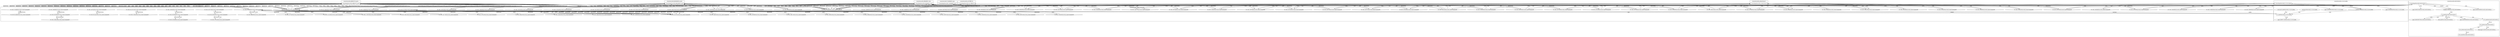 digraph G {
	"10.1.80.1:56490#ServerID_OuterContainerID"->"1_fwatchdog#ServerID_6df85d7674-grtsk"[ label="GET" ];
	"10.1.80.1:33027#ServerID_OuterContainerID"->"1_fwatchdog#ServerID_8665dd9487-pw5j6"[ label="GET" ];
	"1_fwatchdog#ServerID_6df85d7674-grtsk"->"10.1.80.1:56488#ServerID_OuterContainerID"[ label="RESPONSE" ];
	"1_fwatchdog#ServerID_8665dd9487-pw5j6"->"10.1.80.1:33027#ServerID_OuterContainerID"[ label="RESPONSE" ];
	"10.1.80.1:56488#ServerID_OuterContainerID"->"1_fwatchdog#ServerID_6df85d7674-grtsk"[ label="GET" ];
	"1_fwatchdog#ServerID_6df85d7674-grtsk"->"10.1.80.1:56490#ServerID_OuterContainerID"[ label="RESPONSE" ];
	"1_fwatchdog#ServerID_8665dd9487-pw5j6"->"10.1.80.1:33026#ServerID_OuterContainerID"[ label="RESPONSE" ];
	"10.1.80.1:33026#ServerID_OuterContainerID"->"1_fwatchdog#ServerID_8665dd9487-pw5j6"[ label="GET" ];
	"10.1.80.1:50520#ServerID_OuterContainerID"->"1_fwatchdog#ServerID_5f846fd567-srhtc"[ label="GET" ];
	"1_fwatchdog#ServerID_5f846fd567-srhtc"->"10.1.80.1:50520#ServerID_OuterContainerID"[ label="RESPONSE" ];
	"10.1.80.1:50522#ServerID_OuterContainerID"->"1_fwatchdog#ServerID_5f846fd567-srhtc"[ label="GET" ];
	"1_fwatchdog#ServerID_5f846fd567-srhtc"->"10.1.80.1:50522#ServerID_OuterContainerID"[ label="RESPONSE" ];
	"10.1.80.1:43368#ServerID_OuterContainerID"->"1_fwatchdog#ServerID_76c96688d7-jrg4c"[ label="GET" ];
	"1_fwatchdog#ServerID_76c96688d7-jrg4c"->"10.1.80.1:43368#ServerID_OuterContainerID"[ label="RESPONSE" ];
	"10.1.80.1:43370#ServerID_OuterContainerID"->"1_fwatchdog#ServerID_76c96688d7-jrg4c"[ label="GET" ];
	"1_fwatchdog#ServerID_76c96688d7-jrg4c"->"10.1.80.1:43370#ServerID_OuterContainerID"[ label="RESPONSE" ];
	"10.1.80.247:45850#ServerID_OuterContainerID"->"1_fwatchdog#ServerID_6df85d7674-grtsk"[ label="POST" ];
	"1_fwatchdog#ServerID_6df85d7674-grtsk"->"gateway:8080#ServerID_OuterContainerID"[ label="POST" ];
	"1_fwatchdog#ServerID_6df85d7674-grtsk"->"10.1.80.247:8080#ServerID_OuterContainerID"[ label="POST" ];
	"10.1.80.247:40380#ServerID_OuterContainerID"->"1_fwatchdog#ServerID_5f846fd567-srhtc"[ label="POST" ];
	"1_fwatchdog#ServerID_5f846fd567-srhtc"->"10.1.80.247:40380#ServerID_OuterContainerID"[ label="RESPONSE" ];
	"10.1.80.247:8080#ServerID_OuterContainerID"->"1_fwatchdog#ServerID_6df85d7674-grtsk"[ label="RESPONSE" ];
	"gateway:8080#ServerID_OuterContainerID"->"1_fwatchdog#ServerID_6df85d7674-grtsk"[ label="RESPONSE" ];
	"1_fwatchdog#ServerID_6df85d7674-grtsk"->"10.1.80.247:45850#ServerID_OuterContainerID"[ label="RESPONSE" ];
	"10.1.80.1:56528#ServerID_OuterContainerID"->"1_fwatchdog#ServerID_6df85d7674-grtsk"[ label="GET" ];
	"10.1.80.1:56530#ServerID_OuterContainerID"->"1_fwatchdog#ServerID_6df85d7674-grtsk"[ label="GET" ];
	"1_fwatchdog#ServerID_6df85d7674-grtsk"->"10.1.80.1:56528#ServerID_OuterContainerID"[ label="RESPONSE" ];
	"1_fwatchdog#ServerID_6df85d7674-grtsk"->"10.1.80.1:56530#ServerID_OuterContainerID"[ label="RESPONSE" ];
	"10.1.80.247:45850#ServerID_OuterContainerID"->"1_fwatchdog#ServerID_6df85d7674-grtsk"[ label="POST" ];
	"1_fwatchdog#ServerID_6df85d7674-grtsk"->"gateway:8080#ServerID_OuterContainerID"[ label="POST" ];
	"1_fwatchdog#ServerID_6df85d7674-grtsk"->"10.1.80.247:8080#ServerID_OuterContainerID"[ label="POST" ];
	"10.1.80.247:40380#ServerID_OuterContainerID"->"1_fwatchdog#ServerID_5f846fd567-srhtc"[ label="POST" ];
	"1_fwatchdog#ServerID_5f846fd567-srhtc"->"10.1.80.247:40380#ServerID_OuterContainerID"[ label="RESPONSE" ];
	"10.1.80.247:8080#ServerID_OuterContainerID"->"1_fwatchdog#ServerID_6df85d7674-grtsk"[ label="RESPONSE" ];
	"gateway:8080#ServerID_OuterContainerID"->"1_fwatchdog#ServerID_6df85d7674-grtsk"[ label="RESPONSE" ];
	"1_fwatchdog#ServerID_6df85d7674-grtsk"->"10.1.80.247:45850#ServerID_OuterContainerID"[ label="RESPONSE" ];
	"10.1.80.1:33076#ServerID_OuterContainerID"->"1_fwatchdog#ServerID_8665dd9487-pw5j6"[ label="GET" ];
	"10.1.80.1:33074#ServerID_OuterContainerID"->"1_fwatchdog#ServerID_8665dd9487-pw5j6"[ label="GET" ];
	"1_fwatchdog#ServerID_8665dd9487-pw5j6"->"10.1.80.1:33074#ServerID_OuterContainerID"[ label="RESPONSE" ];
	"1_fwatchdog#ServerID_8665dd9487-pw5j6"->"10.1.80.1:33076#ServerID_OuterContainerID"[ label="RESPONSE" ];
	"10.1.80.247:45850#ServerID_OuterContainerID"->"1_fwatchdog#ServerID_6df85d7674-grtsk"[ label="POST" ];
	"1_fwatchdog#ServerID_6df85d7674-grtsk"->"gateway:8080#ServerID_OuterContainerID"[ label="POST" ];
	"1_fwatchdog#ServerID_6df85d7674-grtsk"->"10.1.80.247:8080#ServerID_OuterContainerID"[ label="POST" ];
	"1_fwatchdog#ServerID_5f846fd567-srhtc"->"10.1.80.247:40380#ServerID_OuterContainerID"[ label="RESPONSE" ];
	"10.1.80.247:40380#ServerID_OuterContainerID"->"1_fwatchdog#ServerID_5f846fd567-srhtc"[ label="POST" ];
	"10.1.80.247:8080#ServerID_OuterContainerID"->"1_fwatchdog#ServerID_6df85d7674-grtsk"[ label="RESPONSE" ];
	"gateway:8080#ServerID_OuterContainerID"->"1_fwatchdog#ServerID_6df85d7674-grtsk"[ label="RESPONSE" ];
	"1_fwatchdog#ServerID_6df85d7674-grtsk"->"10.1.80.247:45850#ServerID_OuterContainerID"[ label="RESPONSE" ];
	"10.1.80.247:45850#ServerID_OuterContainerID"->"1_fwatchdog#ServerID_6df85d7674-grtsk"[ label="POST" ];
	"1_fwatchdog#ServerID_6df85d7674-grtsk"->"gateway:8080#ServerID_OuterContainerID"[ label="POST" ];
	"1_fwatchdog#ServerID_6df85d7674-grtsk"->"10.1.80.247:8080#ServerID_OuterContainerID"[ label="POST" ];
	"1_fwatchdog#ServerID_5f846fd567-srhtc"->"10.1.80.247:40380#ServerID_OuterContainerID"[ label="RESPONSE" ];
	"10.1.80.247:40380#ServerID_OuterContainerID"->"1_fwatchdog#ServerID_5f846fd567-srhtc"[ label="POST" ];
	"10.1.80.247:8080#ServerID_OuterContainerID"->"1_fwatchdog#ServerID_6df85d7674-grtsk"[ label="RESPONSE" ];
	"gateway:8080#ServerID_OuterContainerID"->"1_fwatchdog#ServerID_6df85d7674-grtsk"[ label="RESPONSE" ];
	"1_fwatchdog#ServerID_6df85d7674-grtsk"->"10.1.80.247:45850#ServerID_OuterContainerID"[ label="RESPONSE" ];
	"10.1.80.1:56456#ServerID_OuterContainerID"->"1_fwatchdog#ServerID_3113a7a2a86a"[ label="read" ];
	"10.1.80.247:45850#ServerID_OuterContainerID"->"1_fwatchdog#ServerID_6df85d7674-grtsk"[ label="POST" ];
	"1_fwatchdog#ServerID_6df85d7674-grtsk"->"gateway:8080#ServerID_OuterContainerID"[ label="POST" ];
	"1_fwatchdog#ServerID_6df85d7674-grtsk"->"10.1.80.247:8080#ServerID_OuterContainerID"[ label="POST" ];
	"10.1.80.247:40380#ServerID_OuterContainerID"->"1_fwatchdog#ServerID_5f846fd567-srhtc"[ label="POST" ];
	"1_fwatchdog#ServerID_5f846fd567-srhtc"->"10.1.80.247:40380#ServerID_OuterContainerID"[ label="RESPONSE" ];
	"10.1.80.247:8080#ServerID_OuterContainerID"->"1_fwatchdog#ServerID_6df85d7674-grtsk"[ label="RESPONSE" ];
	"gateway:8080#ServerID_OuterContainerID"->"1_fwatchdog#ServerID_6df85d7674-grtsk"[ label="RESPONSE" ];
	"1_fwatchdog#ServerID_6df85d7674-grtsk"->"10.1.80.247:45850#ServerID_OuterContainerID"[ label="RESPONSE" ];
	"10.1.80.1:50594#ServerID_OuterContainerID"->"1_fwatchdog#ServerID_5f846fd567-srhtc"[ label="GET" ];
	"10.1.80.1:50592#ServerID_OuterContainerID"->"1_fwatchdog#ServerID_5f846fd567-srhtc"[ label="GET" ];
	"1_fwatchdog#ServerID_5f846fd567-srhtc"->"10.1.80.1:50594#ServerID_OuterContainerID"[ label="RESPONSE" ];
	"1_fwatchdog#ServerID_5f846fd567-srhtc"->"10.1.80.1:50592#ServerID_OuterContainerID"[ label="RESPONSE" ];
	"10.1.80.247:45850#ServerID_OuterContainerID"->"1_fwatchdog#ServerID_6df85d7674-grtsk"[ label="POST" ];
	"1_fwatchdog#ServerID_6df85d7674-grtsk"->"gateway:8080#ServerID_OuterContainerID"[ label="POST" ];
	"1_fwatchdog#ServerID_6df85d7674-grtsk"->"10.1.80.247:8080#ServerID_OuterContainerID"[ label="POST" ];
	"10.1.80.247:40380#ServerID_OuterContainerID"->"1_fwatchdog#ServerID_5f846fd567-srhtc"[ label="POST" ];
	"1_fwatchdog#ServerID_5f846fd567-srhtc"->"10.1.80.247:40380#ServerID_OuterContainerID"[ label="RESPONSE" ];
	"10.1.80.247:8080#ServerID_OuterContainerID"->"1_fwatchdog#ServerID_6df85d7674-grtsk"[ label="RESPONSE" ];
	"gateway:8080#ServerID_OuterContainerID"->"1_fwatchdog#ServerID_6df85d7674-grtsk"[ label="RESPONSE" ];
	"1_fwatchdog#ServerID_6df85d7674-grtsk"->"10.1.80.247:45850#ServerID_OuterContainerID"[ label="RESPONSE" ];
	"10.1.80.247:45850#ServerID_OuterContainerID"->"1_fwatchdog#ServerID_6df85d7674-grtsk"[ label="POST" ];
	"1_fwatchdog#ServerID_6df85d7674-grtsk"->"gateway:8080#ServerID_OuterContainerID"[ label="POST" ];
	"1_fwatchdog#ServerID_6df85d7674-grtsk"->"10.1.80.247:8080#ServerID_OuterContainerID"[ label="POST" ];
	"10.1.80.247:40380#ServerID_OuterContainerID"->"1_fwatchdog#ServerID_5f846fd567-srhtc"[ label="POST" ];
	"1_fwatchdog#ServerID_5f846fd567-srhtc"->"10.1.80.247:40380#ServerID_OuterContainerID"[ label="RESPONSE" ];
	"10.1.80.247:8080#ServerID_OuterContainerID"->"1_fwatchdog#ServerID_6df85d7674-grtsk"[ label="RESPONSE" ];
	"gateway:8080#ServerID_OuterContainerID"->"1_fwatchdog#ServerID_6df85d7674-grtsk"[ label="RESPONSE" ];
	"1_fwatchdog#ServerID_6df85d7674-grtsk"->"10.1.80.247:45850#ServerID_OuterContainerID"[ label="RESPONSE" ];
	"10.1.80.247:45850#ServerID_OuterContainerID"->"1_fwatchdog#ServerID_6df85d7674-grtsk"[ label="POST" ];
	"1_fwatchdog#ServerID_6df85d7674-grtsk"->"gateway:8080#ServerID_OuterContainerID"[ label="POST" ];
	"1_fwatchdog#ServerID_6df85d7674-grtsk"->"10.1.80.247:8080#ServerID_OuterContainerID"[ label="POST" ];
	"10.1.80.247:40380#ServerID_OuterContainerID"->"1_fwatchdog#ServerID_5f846fd567-srhtc"[ label="POST" ];
	"1_fwatchdog#ServerID_5f846fd567-srhtc"->"10.1.80.247:40380#ServerID_OuterContainerID"[ label="RESPONSE" ];
	"10.1.80.247:8080#ServerID_OuterContainerID"->"1_fwatchdog#ServerID_6df85d7674-grtsk"[ label="RESPONSE" ];
	"gateway:8080#ServerID_OuterContainerID"->"1_fwatchdog#ServerID_6df85d7674-grtsk"[ label="RESPONSE" ];
	"1_fwatchdog#ServerID_6df85d7674-grtsk"->"10.1.80.247:45850#ServerID_OuterContainerID"[ label="RESPONSE" ];
	"10.1.80.247:45850#ServerID_OuterContainerID"->"1_fwatchdog#ServerID_6df85d7674-grtsk"[ label="POST" ];
	"1_fwatchdog#ServerID_6df85d7674-grtsk"->"gateway:8080#ServerID_OuterContainerID"[ label="POST" ];
	"1_fwatchdog#ServerID_6df85d7674-grtsk"->"10.1.80.247:8080#ServerID_OuterContainerID"[ label="POST" ];
	"10.1.80.247:40380#ServerID_OuterContainerID"->"1_fwatchdog#ServerID_5f846fd567-srhtc"[ label="POST" ];
	"1_fwatchdog#ServerID_5f846fd567-srhtc"->"10.1.80.247:40380#ServerID_OuterContainerID"[ label="RESPONSE" ];
	"10.1.80.247:8080#ServerID_OuterContainerID"->"1_fwatchdog#ServerID_6df85d7674-grtsk"[ label="RESPONSE" ];
	"gateway:8080#ServerID_OuterContainerID"->"1_fwatchdog#ServerID_6df85d7674-grtsk"[ label="RESPONSE" ];
	"1_fwatchdog#ServerID_6df85d7674-grtsk"->"10.1.80.247:45850#ServerID_OuterContainerID"[ label="RESPONSE" ];
	"10.1.80.1:43476#ServerID_OuterContainerID"->"1_fwatchdog#ServerID_76c96688d7-jrg4c"[ label="GET" ];
	"10.1.80.1:43477#ServerID_OuterContainerID"->"1_fwatchdog#ServerID_76c96688d7-jrg4c"[ label="GET" ];
	"1_fwatchdog#ServerID_76c96688d7-jrg4c"->"10.1.80.1:43476#ServerID_OuterContainerID"[ label="RESPONSE" ];
	"1_fwatchdog#ServerID_76c96688d7-jrg4c"->"10.1.80.1:43477#ServerID_OuterContainerID"[ label="RESPONSE" ];
	"10.1.80.247:45850#ServerID_OuterContainerID"->"1_fwatchdog#ServerID_6df85d7674-grtsk"[ label="POST" ];
	"1_fwatchdog#ServerID_6df85d7674-grtsk"->"gateway:8080#ServerID_OuterContainerID"[ label="POST" ];
	"1_fwatchdog#ServerID_6df85d7674-grtsk"->"10.1.80.247:8080#ServerID_OuterContainerID"[ label="POST" ];
	"10.1.80.247:40380#ServerID_OuterContainerID"->"1_fwatchdog#ServerID_5f846fd567-srhtc"[ label="POST" ];
	"1_fwatchdog#ServerID_5f846fd567-srhtc"->"10.1.80.247:40380#ServerID_OuterContainerID"[ label="RESPONSE" ];
	"10.1.80.247:8080#ServerID_OuterContainerID"->"1_fwatchdog#ServerID_6df85d7674-grtsk"[ label="RESPONSE" ];
	"gateway:8080#ServerID_OuterContainerID"->"1_fwatchdog#ServerID_6df85d7674-grtsk"[ label="RESPONSE" ];
	"1_fwatchdog#ServerID_6df85d7674-grtsk"->"10.1.80.247:45850#ServerID_OuterContainerID"[ label="RESPONSE" ];
	"10.1.80.247:45850#ServerID_OuterContainerID"->"1_fwatchdog#ServerID_6df85d7674-grtsk"[ label="POST" ];
	"1_fwatchdog#ServerID_6df85d7674-grtsk"->"gateway:8080#ServerID_OuterContainerID"[ label="POST" ];
	"1_fwatchdog#ServerID_6df85d7674-grtsk"->"10.1.80.247:8080#ServerID_OuterContainerID"[ label="POST" ];
	"10.1.80.247:40380#ServerID_OuterContainerID"->"1_fwatchdog#ServerID_5f846fd567-srhtc"[ label="POST" ];
	"1_fwatchdog#ServerID_5f846fd567-srhtc"->"10.1.80.247:40380#ServerID_OuterContainerID"[ label="RESPONSE" ];
	"10.1.80.247:8080#ServerID_OuterContainerID"->"1_fwatchdog#ServerID_6df85d7674-grtsk"[ label="RESPONSE" ];
	"gateway:8080#ServerID_OuterContainerID"->"1_fwatchdog#ServerID_6df85d7674-grtsk"[ label="RESPONSE" ];
	"1_fwatchdog#ServerID_6df85d7674-grtsk"->"10.1.80.247:45850#ServerID_OuterContainerID"[ label="RESPONSE" ];
	"10.1.80.247:45850#ServerID_OuterContainerID"->"1_fwatchdog#ServerID_6df85d7674-grtsk"[ label="POST" ];
	"1_fwatchdog#ServerID_6df85d7674-grtsk"->"gateway:8080#ServerID_OuterContainerID"[ label="POST" ];
	"1_fwatchdog#ServerID_6df85d7674-grtsk"->"10.1.80.247:8080#ServerID_OuterContainerID"[ label="POST" ];
	"10.1.80.247:40380#ServerID_OuterContainerID"->"1_fwatchdog#ServerID_5f846fd567-srhtc"[ label="POST" ];
	"1_fwatchdog#ServerID_5f846fd567-srhtc"->"10.1.80.247:40380#ServerID_OuterContainerID"[ label="RESPONSE" ];
	"10.1.80.247:8080#ServerID_OuterContainerID"->"1_fwatchdog#ServerID_6df85d7674-grtsk"[ label="RESPONSE" ];
	"gateway:8080#ServerID_OuterContainerID"->"1_fwatchdog#ServerID_6df85d7674-grtsk"[ label="RESPONSE" ];
	"1_fwatchdog#ServerID_6df85d7674-grtsk"->"10.1.80.247:45850#ServerID_OuterContainerID"[ label="RESPONSE" ];
	"10.1.80.247:45850#ServerID_OuterContainerID"->"1_fwatchdog#ServerID_6df85d7674-grtsk"[ label="POST" ];
	"1_fwatchdog#ServerID_6df85d7674-grtsk"->"gateway:8080#ServerID_OuterContainerID"[ label="POST" ];
	"1_fwatchdog#ServerID_6df85d7674-grtsk"->"10.1.80.247:8080#ServerID_OuterContainerID"[ label="POST" ];
	"10.1.80.247:40380#ServerID_OuterContainerID"->"1_fwatchdog#ServerID_5f846fd567-srhtc"[ label="POST" ];
	"1_fwatchdog#ServerID_5f846fd567-srhtc"->"10.1.80.247:40380#ServerID_OuterContainerID"[ label="RESPONSE" ];
	"10.1.80.247:8080#ServerID_OuterContainerID"->"1_fwatchdog#ServerID_6df85d7674-grtsk"[ label="RESPONSE" ];
	"gateway:8080#ServerID_OuterContainerID"->"1_fwatchdog#ServerID_6df85d7674-grtsk"[ label="RESPONSE" ];
	"1_fwatchdog#ServerID_6df85d7674-grtsk"->"10.1.80.247:45850#ServerID_OuterContainerID"[ label="RESPONSE" ];
	"10.1.80.247:45850#ServerID_OuterContainerID"->"1_fwatchdog#ServerID_6df85d7674-grtsk"[ label="POST" ];
	"1_fwatchdog#ServerID_6df85d7674-grtsk"->"gateway:8080#ServerID_OuterContainerID"[ label="POST" ];
	"1_fwatchdog#ServerID_6df85d7674-grtsk"->"10.1.80.247:8080#ServerID_OuterContainerID"[ label="POST" ];
	"10.1.80.247:40380#ServerID_OuterContainerID"->"1_fwatchdog#ServerID_5f846fd567-srhtc"[ label="POST" ];
	"1_fwatchdog#ServerID_5f846fd567-srhtc"->"10.1.80.247:40380#ServerID_OuterContainerID"[ label="RESPONSE" ];
	"10.1.80.247:8080#ServerID_OuterContainerID"->"1_fwatchdog#ServerID_6df85d7674-grtsk"[ label="RESPONSE" ];
	"gateway:8080#ServerID_OuterContainerID"->"1_fwatchdog#ServerID_6df85d7674-grtsk"[ label="RESPONSE" ];
	"1_fwatchdog#ServerID_6df85d7674-grtsk"->"10.1.80.247:45850#ServerID_OuterContainerID"[ label="RESPONSE" ];
	"10.1.80.247:45850#ServerID_OuterContainerID"->"1_fwatchdog#ServerID_6df85d7674-grtsk"[ label="POST" ];
	"1_fwatchdog#ServerID_6df85d7674-grtsk"->"gateway:8080#ServerID_OuterContainerID"[ label="POST" ];
	"1_fwatchdog#ServerID_6df85d7674-grtsk"->"10.1.80.247:8080#ServerID_OuterContainerID"[ label="POST" ];
	"10.1.80.247:40380#ServerID_OuterContainerID"->"1_fwatchdog#ServerID_5f846fd567-srhtc"[ label="POST" ];
	"1_fwatchdog#ServerID_5f846fd567-srhtc"->"10.1.80.247:40380#ServerID_OuterContainerID"[ label="RESPONSE" ];
	"10.1.80.247:8080#ServerID_OuterContainerID"->"1_fwatchdog#ServerID_6df85d7674-grtsk"[ label="RESPONSE" ];
	"gateway:8080#ServerID_OuterContainerID"->"1_fwatchdog#ServerID_6df85d7674-grtsk"[ label="RESPONSE" ];
	"1_fwatchdog#ServerID_6df85d7674-grtsk"->"10.1.80.247:45850#ServerID_OuterContainerID"[ label="RESPONSE" ];
	"10.1.80.247:45850#ServerID_OuterContainerID"->"1_fwatchdog#ServerID_6df85d7674-grtsk"[ label="POST" ];
	"1_fwatchdog#ServerID_6df85d7674-grtsk"->"gateway:8080#ServerID_OuterContainerID"[ label="POST" ];
	"1_fwatchdog#ServerID_6df85d7674-grtsk"->"10.1.80.247:8080#ServerID_OuterContainerID"[ label="POST" ];
	"10.1.80.247:40380#ServerID_OuterContainerID"->"1_fwatchdog#ServerID_5f846fd567-srhtc"[ label="POST" ];
	"1_fwatchdog#ServerID_5f846fd567-srhtc"->"10.1.80.247:40380#ServerID_OuterContainerID"[ label="RESPONSE" ];
	"10.1.80.247:8080#ServerID_OuterContainerID"->"1_fwatchdog#ServerID_6df85d7674-grtsk"[ label="RESPONSE" ];
	"gateway:8080#ServerID_OuterContainerID"->"1_fwatchdog#ServerID_6df85d7674-grtsk"[ label="RESPONSE" ];
	"1_fwatchdog#ServerID_6df85d7674-grtsk"->"10.1.80.247:45850#ServerID_OuterContainerID"[ label="RESPONSE" ];
	"10.1.80.247:45850#ServerID_OuterContainerID"->"1_fwatchdog#ServerID_6df85d7674-grtsk"[ label="POST" ];
	"1_fwatchdog#ServerID_6df85d7674-grtsk"->"gateway:8080#ServerID_OuterContainerID"[ label="POST" ];
	"1_fwatchdog#ServerID_6df85d7674-grtsk"->"10.1.80.247:8080#ServerID_OuterContainerID"[ label="POST" ];
	"10.1.80.247:40380#ServerID_OuterContainerID"->"1_fwatchdog#ServerID_5f846fd567-srhtc"[ label="POST" ];
	"1_fwatchdog#ServerID_5f846fd567-srhtc"->"10.1.80.247:40380#ServerID_OuterContainerID"[ label="RESPONSE" ];
	"10.1.80.247:8080#ServerID_OuterContainerID"->"1_fwatchdog#ServerID_6df85d7674-grtsk"[ label="RESPONSE" ];
	"gateway:8080#ServerID_OuterContainerID"->"1_fwatchdog#ServerID_6df85d7674-grtsk"[ label="RESPONSE" ];
	"1_fwatchdog#ServerID_6df85d7674-grtsk"->"10.1.80.247:45850#ServerID_OuterContainerID"[ label="RESPONSE" ];
	"10.1.80.247:45850#ServerID_OuterContainerID"->"1_fwatchdog#ServerID_6df85d7674-grtsk"[ label="POST" ];
	"1_fwatchdog#ServerID_6df85d7674-grtsk"->"gateway:8080#ServerID_OuterContainerID"[ label="POST" ];
	"1_fwatchdog#ServerID_6df85d7674-grtsk"->"10.1.80.247:8080#ServerID_OuterContainerID"[ label="POST" ];
	"10.1.80.247:40380#ServerID_OuterContainerID"->"1_fwatchdog#ServerID_5f846fd567-srhtc"[ label="POST" ];
	"1_fwatchdog#ServerID_5f846fd567-srhtc"->"10.1.80.247:40380#ServerID_OuterContainerID"[ label="RESPONSE" ];
	"10.1.80.247:8080#ServerID_OuterContainerID"->"1_fwatchdog#ServerID_6df85d7674-grtsk"[ label="RESPONSE" ];
	"gateway:8080#ServerID_OuterContainerID"->"1_fwatchdog#ServerID_6df85d7674-grtsk"[ label="RESPONSE" ];
	"1_fwatchdog#ServerID_6df85d7674-grtsk"->"10.1.80.247:45850#ServerID_OuterContainerID"[ label="RESPONSE" ];
	"10.1.80.247:45850#ServerID_OuterContainerID"->"1_fwatchdog#ServerID_6df85d7674-grtsk"[ label="POST" ];
	"1_fwatchdog#ServerID_6df85d7674-grtsk"->"gateway:8080#ServerID_OuterContainerID"[ label="POST" ];
	"1_fwatchdog#ServerID_6df85d7674-grtsk"->"10.1.80.247:8080#ServerID_OuterContainerID"[ label="POST" ];
	"10.1.80.247:40380#ServerID_OuterContainerID"->"1_fwatchdog#ServerID_5f846fd567-srhtc"[ label="POST" ];
	"1_fwatchdog#ServerID_5f846fd567-srhtc"->"10.1.80.247:40380#ServerID_OuterContainerID"[ label="RESPONSE" ];
	"10.1.80.247:8080#ServerID_OuterContainerID"->"1_fwatchdog#ServerID_6df85d7674-grtsk"[ label="RESPONSE" ];
	"gateway:8080#ServerID_OuterContainerID"->"1_fwatchdog#ServerID_6df85d7674-grtsk"[ label="RESPONSE" ];
	"1_fwatchdog#ServerID_6df85d7674-grtsk"->"10.1.80.247:45850#ServerID_OuterContainerID"[ label="RESPONSE" ];
	"10.1.80.1:56704#ServerID_OuterContainerID"->"1_fwatchdog#ServerID_6df85d7674-grtsk"[ label="GET" ];
	"10.1.80.1:56706#ServerID_OuterContainerID"->"1_fwatchdog#ServerID_6df85d7674-grtsk"[ label="GET" ];
	"1_fwatchdog#ServerID_6df85d7674-grtsk"->"10.1.80.1:56706#ServerID_OuterContainerID"[ label="RESPONSE" ];
	"1_fwatchdog#ServerID_6df85d7674-grtsk"->"10.1.80.1:56704#ServerID_OuterContainerID"[ label="RESPONSE" ];
	"10.1.80.1:33242#ServerID_OuterContainerID"->"1_fwatchdog#ServerID_8665dd9487-pw5j6"[ label="GET" ];
	"1_fwatchdog#ServerID_8665dd9487-pw5j6"->"10.1.80.1:33242#ServerID_OuterContainerID"[ label="RESPONSE" ];
	"10.1.80.1:33244#ServerID_OuterContainerID"->"1_fwatchdog#ServerID_8665dd9487-pw5j6"[ label="GET" ];
	"1_fwatchdog#ServerID_8665dd9487-pw5j6"->"10.1.80.1:33244#ServerID_OuterContainerID"[ label="RESPONSE" ];
	"10.1.80.1:50739#ServerID_OuterContainerID"->"1_fwatchdog#ServerID_5f846fd567-srhtc"[ label="GET" ];
	"1_fwatchdog#ServerID_5f846fd567-srhtc"->"10.1.80.1:50739#ServerID_OuterContainerID"[ label="RESPONSE" ];
	"10.1.80.1:50738#ServerID_OuterContainerID"->"1_fwatchdog#ServerID_5f846fd567-srhtc"[ label="GET" ];
	"1_fwatchdog#ServerID_5f846fd567-srhtc"->"10.1.80.1:50738#ServerID_OuterContainerID"[ label="RESPONSE" ];
	"10.1.80.1:56458#ServerID_OuterContainerID"->"1_fwatchdog#ServerID_3113a7a2a86a"[ label="read" ];
	"10.1.80.1:43592#ServerID_OuterContainerID"->"1_fwatchdog#ServerID_76c96688d7-jrg4c"[ label="GET" ];
	"1_fwatchdog#ServerID_76c96688d7-jrg4c"->"10.1.80.1:43592#ServerID_OuterContainerID"[ label="RESPONSE" ];
	"10.1.80.1:43590#ServerID_OuterContainerID"->"1_fwatchdog#ServerID_76c96688d7-jrg4c"[ label="GET" ];
	"1_fwatchdog#ServerID_76c96688d7-jrg4c"->"10.1.80.1:43590#ServerID_OuterContainerID"[ label="RESPONSE" ];
	"10.1.80.1:56734#ServerID_OuterContainerID"->"1_fwatchdog#ServerID_6df85d7674-grtsk"[ label="GET" ];
	"1_fwatchdog#ServerID_6df85d7674-grtsk"->"10.1.80.1:56734#ServerID_OuterContainerID"[ label="RESPONSE" ];
	"10.1.80.1:56732#ServerID_OuterContainerID"->"1_fwatchdog#ServerID_6df85d7674-grtsk"[ label="GET" ];
	"1_fwatchdog#ServerID_3113a7a2a86a"->"10.1.80.1:56456#ServerID_OuterContainerID"[ label="write" ];
	"1_fwatchdog#ServerID_6df85d7674-grtsk"->"10.1.80.1:56732#ServerID_OuterContainerID"[ label="RESPONSE" ];
	"10.1.80.1:33270#ServerID_OuterContainerID"->"1_fwatchdog#ServerID_8665dd9487-pw5j6"[ label="GET" ];
	"1_fwatchdog#ServerID_8665dd9487-pw5j6"->"10.1.80.1:33270#ServerID_OuterContainerID"[ label="RESPONSE" ];
	"10.1.80.1:33271#ServerID_OuterContainerID"->"1_fwatchdog#ServerID_8665dd9487-pw5j6"[ label="GET" ];
	"1_fwatchdog#ServerID_8665dd9487-pw5j6"->"10.1.80.1:33271#ServerID_OuterContainerID"[ label="RESPONSE" ];
	"1_fwatchdog#ServerID_3113a7a2a86a"->"10.1.80.1:56458#ServerID_OuterContainerID"[ label="write" ];
	"10.1.80.1:50764#ServerID_OuterContainerID"->"1_fwatchdog#ServerID_5f846fd567-srhtc"[ label="GET" ];
	"1_fwatchdog#ServerID_5f846fd567-srhtc"->"10.1.80.1:50764#ServerID_OuterContainerID"[ label="RESPONSE" ];
	"10.1.80.1:50766#ServerID_OuterContainerID"->"1_fwatchdog#ServerID_5f846fd567-srhtc"[ label="GET" ];
	"10.1.80.1:32996#ServerID_OuterContainerID"->"1_fwatchdog#ServerID_c5e73ff9475e"[ label="read" ];
	"1_fwatchdog#ServerID_5f846fd567-srhtc"->"10.1.80.1:50766#ServerID_OuterContainerID"[ label="RESPONSE" ];
	"10.1.80.1:43612#ServerID_OuterContainerID"->"1_fwatchdog#ServerID_76c96688d7-jrg4c"[ label="GET" ];
	"10.1.80.1:43613#ServerID_OuterContainerID"->"1_fwatchdog#ServerID_76c96688d7-jrg4c"[ label="GET" ];
	"1_fwatchdog#ServerID_76c96688d7-jrg4c"->"10.1.80.1:43612#ServerID_OuterContainerID"[ label="RESPONSE" ];
	"1_fwatchdog#ServerID_c5e73ff9475e"->"10.1.80.1:32996#ServerID_OuterContainerID"[ label="write" ];
	"1_fwatchdog#ServerID_76c96688d7-jrg4c"->"10.1.80.1:43613#ServerID_OuterContainerID"[ label="RESPONSE" ];
	"10.1.80.1:56757#ServerID_OuterContainerID"->"1_fwatchdog#ServerID_6df85d7674-grtsk"[ label="GET" ];
	"10.1.80.1:32994#ServerID_OuterContainerID"->"1_fwatchdog#ServerID_c5e73ff9475e"[ label="read" ];
	"1_fwatchdog#ServerID_6df85d7674-grtsk"->"10.1.80.1:56757#ServerID_OuterContainerID"[ label="RESPONSE" ];
	"10.1.80.1:56756#ServerID_OuterContainerID"->"1_fwatchdog#ServerID_6df85d7674-grtsk"[ label="GET" ];
	"1_fwatchdog#ServerID_6df85d7674-grtsk"->"10.1.80.1:56756#ServerID_OuterContainerID"[ label="RESPONSE" ];
	"10.1.80.1:33296#ServerID_OuterContainerID"->"1_fwatchdog#ServerID_8665dd9487-pw5j6"[ label="GET" ];
	"1_fwatchdog#ServerID_c5e73ff9475e"->"10.1.80.1:32994#ServerID_OuterContainerID"[ label="write" ];
	"1_fwatchdog#ServerID_8665dd9487-pw5j6"->"10.1.80.1:33296#ServerID_OuterContainerID"[ label="RESPONSE" ];
	"10.1.80.1:33294#ServerID_OuterContainerID"->"1_fwatchdog#ServerID_8665dd9487-pw5j6"[ label="GET" ];
	"1_fwatchdog#ServerID_8665dd9487-pw5j6"->"10.1.80.1:33294#ServerID_OuterContainerID"[ label="RESPONSE" ];
	"10.1.80.1:50492#ServerID_OuterContainerID"->"1_fwatchdog#ServerID_9c632c9c841a"[ label="read" ];
	"10.1.80.1:50494#ServerID_OuterContainerID"->"1_fwatchdog#ServerID_9c632c9c841a"[ label="read" ];
	"10.1.80.1:50792#ServerID_OuterContainerID"->"1_fwatchdog#ServerID_5f846fd567-srhtc"[ label="GET" ];
	"1_fwatchdog#ServerID_9c632c9c841a"->"10.1.80.1:50494#ServerID_OuterContainerID"[ label="write" ];
	"1_fwatchdog#ServerID_5f846fd567-srhtc"->"10.1.80.1:50792#ServerID_OuterContainerID"[ label="RESPONSE" ];
	"10.1.80.1:50793#ServerID_OuterContainerID"->"1_fwatchdog#ServerID_5f846fd567-srhtc"[ label="GET" ];
	"1_fwatchdog#ServerID_5f846fd567-srhtc"->"10.1.80.1:50793#ServerID_OuterContainerID"[ label="RESPONSE" ];
	"1_fwatchdog#ServerID_9c632c9c841a"->"10.1.80.1:50492#ServerID_OuterContainerID"[ label="write" ];
	"10.1.80.1:43340#ServerID_OuterContainerID"->"1_fwatchdog#ServerID_a29a01b54a18"[ label="read" ];
	"10.1.80.1:43342#ServerID_OuterContainerID"->"1_fwatchdog#ServerID_a29a01b54a18"[ label="read" ];
	"1_fwatchdog#ServerID_a29a01b54a18"->"10.1.80.1:43340#ServerID_OuterContainerID"[ label="write" ];
	"10.1.80.1:56488#ServerID_OuterContainerID"->"1_fwatchdog#ServerID_3113a7a2a86a"[ label="read" ];
	"1_fwatchdog#ServerID_a29a01b54a18"->"10.1.80.1:43342#ServerID_OuterContainerID"[ label="write" ];
	"10.1.80.1:56490#ServerID_OuterContainerID"->"1_fwatchdog#ServerID_3113a7a2a86a"[ label="read" ];
	"1_fwatchdog#ServerID_3113a7a2a86a"->"10.1.80.1:56490#ServerID_OuterContainerID"[ label="write" ];
	"1_fwatchdog#ServerID_3113a7a2a86a"->"10.1.80.1:56488#ServerID_OuterContainerID"[ label="write" ];
	"10.1.80.1:33027#ServerID_OuterContainerID"->"1_fwatchdog#ServerID_c5e73ff9475e"[ label="read" ];
	"10.1.80.1:33026#ServerID_OuterContainerID"->"1_fwatchdog#ServerID_c5e73ff9475e"[ label="read" ];
	"1_fwatchdog#ServerID_c5e73ff9475e"->"10.1.80.1:33027#ServerID_OuterContainerID"[ label="write" ];
	"1_fwatchdog#ServerID_c5e73ff9475e"->"10.1.80.1:33026#ServerID_OuterContainerID"[ label="write" ];
	"10.1.80.1:50520#ServerID_OuterContainerID"->"1_fwatchdog#ServerID_9c632c9c841a"[ label="read" ];
	"1_fwatchdog#ServerID_9c632c9c841a"->"10.1.80.1:50520#ServerID_OuterContainerID"[ label="write" ];
	"10.1.80.1:50522#ServerID_OuterContainerID"->"1_fwatchdog#ServerID_9c632c9c841a"[ label="read" ];
	"1_fwatchdog#ServerID_9c632c9c841a"->"10.1.80.1:50522#ServerID_OuterContainerID"[ label="write" ];
	"10.1.80.1:43370#ServerID_OuterContainerID"->"1_fwatchdog#ServerID_a29a01b54a18"[ label="read" ];
	"10.1.80.1:43368#ServerID_OuterContainerID"->"1_fwatchdog#ServerID_a29a01b54a18"[ label="read" ];
	"1_fwatchdog#ServerID_a29a01b54a18"->"10.1.80.1:43368#ServerID_OuterContainerID"[ label="write" ];
	"1_fwatchdog#ServerID_a29a01b54a18"->"10.1.80.1:43370#ServerID_OuterContainerID"[ label="write" ];
	"10.1.80.247:45850#ServerID_OuterContainerID"->"1_fwatchdog#ServerID_3113a7a2a86a"[ label="read" ];
	"1_fwatchdog#ServerID_3113a7a2a86a"->"pipe:[239996962]#ServerID_3113a7a2a86a"[ label="write" ];
	"localhost:3000#ServerID_3113a7a2a86a"->"1_fwatchdog#ServerID_3113a7a2a86a"[ label="read" ];
	"1_fwatchdog#ServerID_3113a7a2a86a"->"localhost:3000#ServerID_3113a7a2a86a"[ label="connect" ];
	"1_fwatchdog#ServerID_3113a7a2a86a"->"localhost:3000#ServerID_3113a7a2a86a"[ label="write" ];
	"localhost:3000#ServerID_3113a7a2a86a"->"12_node#ServerID_3113a7a2a86a"[ label="read" ];
	"12_node#ServerID_3113a7a2a86a"->"pipe:[239997133]#ServerID_3113a7a2a86a"[ label="write" ];
	"/etc/hosts#ServerID_3113a7a2a86a"->"12_node#ServerID_3113a7a2a86a"[ label="read" ];
	"/etc/resolv.conf#ServerID_3113a7a2a86a"->"12_node#ServerID_3113a7a2a86a"[ label="read" ];
	"12_node#ServerID_3113a7a2a86a"->"10.152.183.10:53#ServerID_OuterContainerID"[ label="sendto" ];
	"10.152.183.10:53#ServerID_OuterContainerID"->"12_node#ServerID_3113a7a2a86a"[ label="recvfrom" ];
	"12_node#ServerID_3113a7a2a86a"->"gateway:8080#ServerID_OuterContainerID"[ label="connect" ];
	"1_fwatchdog#ServerID_9c632c9c841a"->"localhost:3000#ServerID_9c632c9c841a"[ label="connect" ];
	"1_fwatchdog#ServerID_9c632c9c841a"->"pipe:[240002548]#ServerID_9c632c9c841a"[ label="write" ];
	"10.1.80.247:40380#ServerID_OuterContainerID"->"1_fwatchdog#ServerID_9c632c9c841a"[ label="read" ];
	"localhost:3000#ServerID_9c632c9c841a"->"1_fwatchdog#ServerID_9c632c9c841a"[ label="read" ];
	"1_fwatchdog#ServerID_9c632c9c841a"->"localhost:3000#ServerID_9c632c9c841a"[ label="write" ];
	"localhost:3000#ServerID_9c632c9c841a"->"10_node#ServerID_9c632c9c841a"[ label="read" ];
	"10_node#ServerID_9c632c9c841a"->"pipe:[240003666]#ServerID_9c632c9c841a"[ label="write" ];
	"1_fwatchdog#ServerID_9c632c9c841a"->"pipe:[240002549]#ServerID_9c632c9c841a"[ label="write" ];
	"1_fwatchdog#ServerID_9c632c9c841a"->"10.1.80.247:40380#ServerID_OuterContainerID"[ label="write" ];
	"gateway:8080#ServerID_OuterContainerID"->"12_node#ServerID_3113a7a2a86a"[ label="read" ];
	"1_fwatchdog#ServerID_3113a7a2a86a"->"pipe:[239996963]#ServerID_3113a7a2a86a"[ label="write" ];
	"1_fwatchdog#ServerID_3113a7a2a86a"->"10.1.80.247:45850#ServerID_OuterContainerID"[ label="write" ];
	"10.1.80.1:56528#ServerID_OuterContainerID"->"1_fwatchdog#ServerID_3113a7a2a86a"[ label="read" ];
	"1_fwatchdog#ServerID_3113a7a2a86a"->"10.1.80.1:56530#ServerID_OuterContainerID"[ label="write" ];
	"10.1.80.1:56530#ServerID_OuterContainerID"->"1_fwatchdog#ServerID_3113a7a2a86a"[ label="read" ];
	"1_fwatchdog#ServerID_3113a7a2a86a"->"10.1.80.1:56528#ServerID_OuterContainerID"[ label="write" ];
	"10.1.80.1:33074#ServerID_OuterContainerID"->"1_fwatchdog#ServerID_c5e73ff9475e"[ label="read" ];
	"1_fwatchdog#ServerID_c5e73ff9475e"->"10.1.80.1:33074#ServerID_OuterContainerID"[ label="write" ];
	"10.1.80.1:33076#ServerID_OuterContainerID"->"1_fwatchdog#ServerID_c5e73ff9475e"[ label="read" ];
	"1_fwatchdog#ServerID_c5e73ff9475e"->"10.1.80.1:33076#ServerID_OuterContainerID"[ label="write" ];
	"1_fwatchdog#ServerID_9c632c9c841a"->"10.1.80.1:50594#ServerID_OuterContainerID"[ label="write" ];
	"1_fwatchdog#ServerID_9c632c9c841a"->"10.1.80.1:50592#ServerID_OuterContainerID"[ label="write" ];
	"10.1.80.1:50594#ServerID_OuterContainerID"->"1_fwatchdog#ServerID_9c632c9c841a"[ label="read" ];
	"10.1.80.1:50592#ServerID_OuterContainerID"->"1_fwatchdog#ServerID_9c632c9c841a"[ label="read" ];
	"10.1.80.1:43476#ServerID_OuterContainerID"->"1_fwatchdog#ServerID_a29a01b54a18"[ label="read" ];
	"1_fwatchdog#ServerID_a29a01b54a18"->"10.1.80.1:43476#ServerID_OuterContainerID"[ label="write" ];
	"10.1.80.1:43477#ServerID_OuterContainerID"->"1_fwatchdog#ServerID_a29a01b54a18"[ label="read" ];
	"1_fwatchdog#ServerID_a29a01b54a18"->"10.1.80.1:43477#ServerID_OuterContainerID"[ label="write" ];
	"10_node#ServerID_9c632c9c841a"->"pipe:[240003687]#ServerID_9c632c9c841a"[ label="write" ];
	"/dev/null#ServerID_9c632c9c841a"->"10_node#ServerID_9c632c9c841a"[ label="read" ];
	"pipe:[240003687]#ServerID_9c632c9c841a"->"10_node#ServerID_9c632c9c841a"[ label="read" ];
	"10_node#ServerID_9c632c9c841a"->"103_node#ServerID_9c632c9c841a"[ label="fork" ];
	"103_node#ServerID_9c632c9c841a"->"103_sh#ServerID_9c632c9c841a"[ label="execve" ];
	"103_sh#ServerID_9c632c9c841a"->"104_sh#ServerID_9c632c9c841a"[ label="fork" ];
	"104_sh#ServerID_9c632c9c841a"->"104_touch#ServerID_9c632c9c841a"[ label="execve" ];
	"103_sh#ServerID_9c632c9c841a"->"/home/app/3.txt#ServerID_9c632c9c841a"[ label="write" ];
	"10_node#ServerID_9c632c9c841a"->"/dev/null#ServerID_9c632c9c841a"[ label="write" ];
	"1_fwatchdog#ServerID_3113a7a2a86a"->"10.1.80.1:56706#ServerID_OuterContainerID"[ label="write" ];
	"10.1.80.1:56704#ServerID_OuterContainerID"->"1_fwatchdog#ServerID_3113a7a2a86a"[ label="read" ];
	"10.1.80.1:56706#ServerID_OuterContainerID"->"1_fwatchdog#ServerID_3113a7a2a86a"[ label="read" ];
	"1_fwatchdog#ServerID_3113a7a2a86a"->"10.1.80.1:56704#ServerID_OuterContainerID"[ label="write" ];
	"10.1.80.1:33244#ServerID_OuterContainerID"->"1_fwatchdog#ServerID_c5e73ff9475e"[ label="read" ];
	"10.1.80.1:33242#ServerID_OuterContainerID"->"1_fwatchdog#ServerID_c5e73ff9475e"[ label="read" ];
	"1_fwatchdog#ServerID_c5e73ff9475e"->"10.1.80.1:33242#ServerID_OuterContainerID"[ label="write" ];
	"1_fwatchdog#ServerID_c5e73ff9475e"->"10.1.80.1:33244#ServerID_OuterContainerID"[ label="write" ];
	"10.1.80.1:50738#ServerID_OuterContainerID"->"1_fwatchdog#ServerID_9c632c9c841a"[ label="read" ];
	"10.1.80.1:50739#ServerID_OuterContainerID"->"1_fwatchdog#ServerID_9c632c9c841a"[ label="read" ];
	"1_fwatchdog#ServerID_9c632c9c841a"->"10.1.80.1:50738#ServerID_OuterContainerID"[ label="write" ];
	"1_fwatchdog#ServerID_9c632c9c841a"->"10.1.80.1:50739#ServerID_OuterContainerID"[ label="write" ];
	"10.1.80.1:43590#ServerID_OuterContainerID"->"1_fwatchdog#ServerID_a29a01b54a18"[ label="read" ];
	"10.1.80.1:43592#ServerID_OuterContainerID"->"1_fwatchdog#ServerID_a29a01b54a18"[ label="read" ];
	"1_fwatchdog#ServerID_a29a01b54a18"->"10.1.80.1:43592#ServerID_OuterContainerID"[ label="write" ];
	"1_fwatchdog#ServerID_a29a01b54a18"->"10.1.80.1:43590#ServerID_OuterContainerID"[ label="write" ];
	"10.1.80.1:56732#ServerID_OuterContainerID"->"1_fwatchdog#ServerID_3113a7a2a86a"[ label="read" ];
	"10.1.80.1:56734#ServerID_OuterContainerID"->"1_fwatchdog#ServerID_3113a7a2a86a"[ label="read" ];
	"1_fwatchdog#ServerID_3113a7a2a86a"->"10.1.80.1:56734#ServerID_OuterContainerID"[ label="write" ];
	"1_fwatchdog#ServerID_3113a7a2a86a"->"10.1.80.1:56732#ServerID_OuterContainerID"[ label="write" ];
	"10.1.80.1:33270#ServerID_OuterContainerID"->"1_fwatchdog#ServerID_c5e73ff9475e"[ label="read" ];
	"10.1.80.1:33271#ServerID_OuterContainerID"->"1_fwatchdog#ServerID_c5e73ff9475e"[ label="read" ];
	"1_fwatchdog#ServerID_c5e73ff9475e"->"10.1.80.1:33270#ServerID_OuterContainerID"[ label="write" ];
	"1_fwatchdog#ServerID_c5e73ff9475e"->"10.1.80.1:33271#ServerID_OuterContainerID"[ label="write" ];
	"10.1.80.1:50766#ServerID_OuterContainerID"->"1_fwatchdog#ServerID_9c632c9c841a"[ label="read" ];
	"1_fwatchdog#ServerID_9c632c9c841a"->"10.1.80.1:50764#ServerID_OuterContainerID"[ label="write" ];
	"10.1.80.1:50764#ServerID_OuterContainerID"->"1_fwatchdog#ServerID_9c632c9c841a"[ label="read" ];
	"1_fwatchdog#ServerID_9c632c9c841a"->"10.1.80.1:50766#ServerID_OuterContainerID"[ label="write" ];
	"10.1.80.1:43612#ServerID_OuterContainerID"->"1_fwatchdog#ServerID_a29a01b54a18"[ label="read" ];
	"10.1.80.1:43613#ServerID_OuterContainerID"->"1_fwatchdog#ServerID_a29a01b54a18"[ label="read" ];
	"1_fwatchdog#ServerID_a29a01b54a18"->"10.1.80.1:43612#ServerID_OuterContainerID"[ label="write" ];
	"10.1.80.1:56757#ServerID_OuterContainerID"->"1_fwatchdog#ServerID_3113a7a2a86a"[ label="read" ];
	"1_fwatchdog#ServerID_a29a01b54a18"->"10.1.80.1:43613#ServerID_OuterContainerID"[ label="write" ];
	"10.1.80.1:56756#ServerID_OuterContainerID"->"1_fwatchdog#ServerID_3113a7a2a86a"[ label="read" ];
	"1_fwatchdog#ServerID_3113a7a2a86a"->"10.1.80.1:56757#ServerID_OuterContainerID"[ label="write" ];
	"1_fwatchdog#ServerID_3113a7a2a86a"->"10.1.80.1:56756#ServerID_OuterContainerID"[ label="write" ];
	"1_fwatchdog#ServerID_9c632c9c841a"->"10.1.80.1:50792#ServerID_OuterContainerID"[ label="write" ];
	"10.1.80.1:33296#ServerID_OuterContainerID"->"1_fwatchdog#ServerID_c5e73ff9475e"[ label="read" ];
	"10.1.80.1:33294#ServerID_OuterContainerID"->"1_fwatchdog#ServerID_c5e73ff9475e"[ label="read" ];
	"1_fwatchdog#ServerID_c5e73ff9475e"->"10.1.80.1:33296#ServerID_OuterContainerID"[ label="write" ];
	"1_fwatchdog#ServerID_c5e73ff9475e"->"10.1.80.1:33294#ServerID_OuterContainerID"[ label="write" ];
	"10.1.80.1:50793#ServerID_OuterContainerID"->"1_fwatchdog#ServerID_9c632c9c841a"[ label="read" ];
	"10.1.80.1:50792#ServerID_OuterContainerID"->"1_fwatchdog#ServerID_9c632c9c841a"[ label="read" ];
	"1_fwatchdog#ServerID_9c632c9c841a"->"10.1.80.1:50793#ServerID_OuterContainerID"[ label="write" ];
	"10.1.80.1:43640#ServerID_OuterContainerID"->"1_fwatchdog#ServerID_a29a01b54a18"[ label="read" ];
	"10.1.80.1:43641#ServerID_OuterContainerID"->"1_fwatchdog#ServerID_a29a01b54a18"[ label="read" ];
	"1_fwatchdog#ServerID_a29a01b54a18"->"10.1.80.1:43641#ServerID_OuterContainerID"[ label="write" ];
	"1_fwatchdog#ServerID_a29a01b54a18"->"10.1.80.1:43640#ServerID_OuterContainerID"[ label="write" ];
	"10.1.80.1:56770#ServerID_OuterContainerID"->"10.1.80.245:9093#ServerID_OuterContainerID"[ label="GET" ];
	"10.1.80.245:9093#ServerID_OuterContainerID"->"10.1.80.1:56770#ServerID_OuterContainerID"[ label="RESPONSE" ];
	"10.1.80.1:24094#ServerID_OuterContainerID"->"10.1.80.247:8080#ServerID_OuterContainerID"[ label="POST" ];
	"10.1.80.1:52834#ServerID_OuterContainerID"->"10.1.80.233:8000#ServerID_OuterContainerID"[ label="GET" ];
	"10.1.80.233:8000#ServerID_OuterContainerID"->"10.1.80.1:52834#ServerID_OuterContainerID"[ label="RESPONSE" ];
	"10.1.80.247:8080#ServerID_OuterContainerID"->"10.1.80.1:24094#ServerID_OuterContainerID"[ label="RESPONSE" ];
	"10.1.80.247:8080#ServerID_OuterContainerID"->"10.0.88.125:31112#ServerID_OuterContainerID"[ label="RESPONSE" ];
	"10.1.80.1:42776#ServerID_OuterContainerID"->"10.1.80.247:8080#ServerID_OuterContainerID"[ label="POST" ];
	"10.1.80.247:8080#ServerID_OuterContainerID"->"10.1.80.1:42776#ServerID_OuterContainerID"[ label="RESPONSE" ];
	"10.1.80.247:8080#ServerID_OuterContainerID"->"10.0.88.125:31112#ServerID_OuterContainerID"[ label="RESPONSE" ];
	"10.1.80.1:48915#ServerID_OuterContainerID"->"10.1.80.247:8080#ServerID_OuterContainerID"[ label="POST" ];
	"10.1.80.247:8080#ServerID_OuterContainerID"->"10.1.80.1:48915#ServerID_OuterContainerID"[ label="RESPONSE" ];
	"10.1.80.247:8080#ServerID_OuterContainerID"->"10.0.88.125:31112#ServerID_OuterContainerID"[ label="RESPONSE" ];
	"10.1.80.1:65390#ServerID_OuterContainerID"->"10.1.80.247:8080#ServerID_OuterContainerID"[ label="POST" ];
	"10.1.80.247:8080#ServerID_OuterContainerID"->"10.1.80.1:65390#ServerID_OuterContainerID"[ label="RESPONSE" ];
	"10.1.80.247:8080#ServerID_OuterContainerID"->"10.0.88.125:31112#ServerID_OuterContainerID"[ label="RESPONSE" ];
	"10.1.80.1:48275#ServerID_OuterContainerID"->"10.1.80.247:8080#ServerID_OuterContainerID"[ label="POST" ];
	"10.1.80.247:8080#ServerID_OuterContainerID"->"10.1.80.1:48275#ServerID_OuterContainerID"[ label="RESPONSE" ];
	"10.1.80.247:8080#ServerID_OuterContainerID"->"10.0.88.125:31112#ServerID_OuterContainerID"[ label="RESPONSE" ];
	"10.1.80.1:39022#ServerID_OuterContainerID"->"10.1.80.247:8080#ServerID_OuterContainerID"[ label="POST" ];
	"10.1.80.247:8080#ServerID_OuterContainerID"->"10.1.80.1:39022#ServerID_OuterContainerID"[ label="RESPONSE" ];
	"10.1.80.247:8080#ServerID_OuterContainerID"->"10.0.88.125:31112#ServerID_OuterContainerID"[ label="RESPONSE" ];
	"10.1.80.1:48365#ServerID_OuterContainerID"->"10.1.80.247:8080#ServerID_OuterContainerID"[ label="POST" ];
	"10.1.80.247:8080#ServerID_OuterContainerID"->"10.1.80.1:48365#ServerID_OuterContainerID"[ label="RESPONSE" ];
	"10.1.80.247:8080#ServerID_OuterContainerID"->"10.0.88.125:31112#ServerID_OuterContainerID"[ label="RESPONSE" ];
	"10.1.80.1:31059#ServerID_OuterContainerID"->"10.1.80.247:8080#ServerID_OuterContainerID"[ label="POST" ];
	"10.1.80.247:8080#ServerID_OuterContainerID"->"10.1.80.1:31059#ServerID_OuterContainerID"[ label="RESPONSE" ];
	"10.1.80.247:8080#ServerID_OuterContainerID"->"10.0.88.125:31112#ServerID_OuterContainerID"[ label="RESPONSE" ];
	"10.1.80.1:2997#ServerID_OuterContainerID"->"10.1.80.247:8080#ServerID_OuterContainerID"[ label="POST" ];
	"10.1.80.247:8080#ServerID_OuterContainerID"->"10.1.80.1:2997#ServerID_OuterContainerID"[ label="RESPONSE" ];
	"10.1.80.247:8080#ServerID_OuterContainerID"->"10.0.88.125:31112#ServerID_OuterContainerID"[ label="RESPONSE" ];
	"10.1.80.1:56766#ServerID_OuterContainerID"->"10.1.80.233:8000#ServerID_OuterContainerID"[ label="GET" ];
	"10.1.80.233:8000#ServerID_OuterContainerID"->"10.1.80.1:56766#ServerID_OuterContainerID"[ label="RESPONSE" ];
	"10.1.80.1:35583#ServerID_OuterContainerID"->"10.1.80.247:8080#ServerID_OuterContainerID"[ label="POST" ];
	"10.1.80.247:8080#ServerID_OuterContainerID"->"10.1.80.1:35583#ServerID_OuterContainerID"[ label="RESPONSE" ];
	"10.1.80.247:8080#ServerID_OuterContainerID"->"10.0.88.125:31112#ServerID_OuterContainerID"[ label="RESPONSE" ];
	"10.1.80.1:49570#ServerID_OuterContainerID"->"10.1.80.247:8080#ServerID_OuterContainerID"[ label="POST" ];
	"10.1.80.247:8080#ServerID_OuterContainerID"->"10.1.80.1:49570#ServerID_OuterContainerID"[ label="RESPONSE" ];
	"10.1.80.247:8080#ServerID_OuterContainerID"->"10.0.88.125:31112#ServerID_OuterContainerID"[ label="RESPONSE" ];
	"10.1.80.1:11853#ServerID_OuterContainerID"->"10.1.80.247:8080#ServerID_OuterContainerID"[ label="POST" ];
	"10.1.80.247:8080#ServerID_OuterContainerID"->"10.1.80.1:11853#ServerID_OuterContainerID"[ label="RESPONSE" ];
	"10.1.80.247:8080#ServerID_OuterContainerID"->"10.0.88.125:31112#ServerID_OuterContainerID"[ label="RESPONSE" ];
	"10.1.80.1:46699#ServerID_OuterContainerID"->"10.1.80.247:8080#ServerID_OuterContainerID"[ label="POST" ];
	"10.1.80.247:8080#ServerID_OuterContainerID"->"10.1.80.1:46699#ServerID_OuterContainerID"[ label="RESPONSE" ];
	"10.1.80.247:8080#ServerID_OuterContainerID"->"10.0.88.125:31112#ServerID_OuterContainerID"[ label="RESPONSE" ];
	"10.1.80.1:47762#ServerID_OuterContainerID"->"10.1.80.247:8080#ServerID_OuterContainerID"[ label="POST" ];
	"10.1.80.247:8080#ServerID_OuterContainerID"->"10.1.80.1:47762#ServerID_OuterContainerID"[ label="RESPONSE" ];
	"10.1.80.247:8080#ServerID_OuterContainerID"->"10.0.88.125:31112#ServerID_OuterContainerID"[ label="RESPONSE" ];
	"10.1.80.1:13756#ServerID_OuterContainerID"->"10.1.80.247:8080#ServerID_OuterContainerID"[ label="POST" ];
	"10.1.80.247:8080#ServerID_OuterContainerID"->"10.1.80.1:13756#ServerID_OuterContainerID"[ label="RESPONSE" ];
	"10.1.80.247:8080#ServerID_OuterContainerID"->"10.0.88.125:31112#ServerID_OuterContainerID"[ label="RESPONSE" ];
	"10.1.80.1:17387#ServerID_OuterContainerID"->"10.1.80.247:8080#ServerID_OuterContainerID"[ label="POST" ];
	"10.1.80.247:8080#ServerID_OuterContainerID"->"10.1.80.1:17387#ServerID_OuterContainerID"[ label="RESPONSE" ];
	"10.1.80.247:8080#ServerID_OuterContainerID"->"10.0.88.125:31112#ServerID_OuterContainerID"[ label="RESPONSE" ];
	"10.1.80.1:29970#ServerID_OuterContainerID"->"10.1.80.247:8080#ServerID_OuterContainerID"[ label="POST" ];
	"10.1.80.247:8080#ServerID_OuterContainerID"->"10.1.80.1:29970#ServerID_OuterContainerID"[ label="RESPONSE" ];
	"10.1.80.247:8080#ServerID_OuterContainerID"->"10.0.88.125:31112#ServerID_OuterContainerID"[ label="RESPONSE" ];
	"10.1.80.1:37913#ServerID_OuterContainerID"->"10.1.80.247:8080#ServerID_OuterContainerID"[ label="POST" ];
	"10.1.80.243:33574#ServerID_OuterContainerID"->"10.1.80.247:8082#ServerID_OuterContainerID"[ label="GET" ];
	"10.1.80.247:8082#ServerID_OuterContainerID"->"10.1.80.243:33574#ServerID_OuterContainerID"[ label="RESPONSE" ];
	"10.1.80.247:8080#ServerID_OuterContainerID"->"10.1.80.1:37913#ServerID_OuterContainerID"[ label="RESPONSE" ];
	"10.1.80.247:8080#ServerID_OuterContainerID"->"10.0.88.125:31112#ServerID_OuterContainerID"[ label="RESPONSE" ];
	"10.1.80.1:26452#ServerID_OuterContainerID"->"10.1.80.247:8080#ServerID_OuterContainerID"[ label="POST" ];
	"10.1.80.247:8080#ServerID_OuterContainerID"->"10.1.80.1:26452#ServerID_OuterContainerID"[ label="RESPONSE" ];
	"10.1.80.247:8080#ServerID_OuterContainerID"->"10.0.88.125:31112#ServerID_OuterContainerID"[ label="RESPONSE" ];
	"10.1.80.1:44624#ServerID_OuterContainerID"->"10.1.80.247:8080#ServerID_OuterContainerID"[ label="GET" ];
	"10.1.80.1:44625#ServerID_OuterContainerID"->"10.1.80.247:8080#ServerID_OuterContainerID"[ label="GET" ];
	"10.1.80.247:8080#ServerID_OuterContainerID"->"10.1.80.1:44624#ServerID_OuterContainerID"[ label="RESPONSE" ];
	"10.1.80.247:8080#ServerID_OuterContainerID"->"10.1.80.1:44625#ServerID_OuterContainerID"[ label="RESPONSE" ];
	"10.1.80.1:48744#ServerID_OuterContainerID"->"10.1.80.235:8181#ServerID_OuterContainerID"[ label="GET" ];
	"10.1.80.235:8181#ServerID_OuterContainerID"->"10.1.80.1:48744#ServerID_OuterContainerID"[ label="RESPONSE" ];
	"10.1.80.1:59568#ServerID_OuterContainerID"->"10.1.80.243:9090#ServerID_OuterContainerID"[ label="GET" ];
	"10.1.80.243:9090#ServerID_OuterContainerID"->"10.1.80.1:59568#ServerID_OuterContainerID"[ label="RESPONSE" ];
	"10.1.80.1:57014#ServerID_OuterContainerID"->"10.1.80.245:9093#ServerID_OuterContainerID"[ label="GET" ];
	"10.1.80.245:9093#ServerID_OuterContainerID"->"10.1.80.1:57014#ServerID_OuterContainerID"[ label="RESPONSE" ];
	"10.1.80.1:53298#ServerID_OuterContainerID"->"10.1.80.235:8080#ServerID_OuterContainerID"[ label="GET" ];
	"10.1.80.235:8080#ServerID_OuterContainerID"->"10.1.80.1:53298#ServerID_OuterContainerID"[ label="RESPONSE" ];
	"10.1.80.1:59614#ServerID_OuterContainerID"->"10.1.80.243:9090#ServerID_OuterContainerID"[ label="GET" ];
	"10.1.80.243:9090#ServerID_OuterContainerID"->"10.1.80.1:59614#ServerID_OuterContainerID"[ label="RESPONSE" ];
	subgraph "clusterServerID_3113a7a2a86a" {
	label="clusterServerID_3113a7a2a86a";
	"/etc/hosts#ServerID_3113a7a2a86a" [ shape=ellipse ];
	"/etc/resolv.conf#ServerID_3113a7a2a86a" [ shape=ellipse ];
	"12_node#ServerID_3113a7a2a86a" [ shape=box ];
	"1_fwatchdog#ServerID_3113a7a2a86a" [ shape=box ];
	"localhost:3000#ServerID_3113a7a2a86a" [ shape=diamond ];
	"pipe:[239996962]#ServerID_3113a7a2a86a" [ shape=ellipse ];
	"pipe:[239996963]#ServerID_3113a7a2a86a" [ shape=ellipse ];
	"pipe:[239997133]#ServerID_3113a7a2a86a" [ shape=ellipse ];

}
;
	subgraph "clusterServerID_5f846fd567-srhtc" {
	label="clusterServerID_5f846fd567-srhtc";
	"1_fwatchdog#ServerID_5f846fd567-srhtc" [ shape=box ];

}
;
	subgraph "clusterServerID_6df85d7674-grtsk" {
	label="clusterServerID_6df85d7674-grtsk";
	"1_fwatchdog#ServerID_6df85d7674-grtsk" [ shape=box ];

}
;
	subgraph "clusterServerID_76c96688d7-jrg4c" {
	label="clusterServerID_76c96688d7-jrg4c";
	"1_fwatchdog#ServerID_76c96688d7-jrg4c" [ shape=box ];

}
;
	subgraph "clusterServerID_8665dd9487-pw5j6" {
	label="clusterServerID_8665dd9487-pw5j6";
	"1_fwatchdog#ServerID_8665dd9487-pw5j6" [ shape=box ];

}
;
	subgraph "clusterServerID_9c632c9c841a" {
	label="clusterServerID_9c632c9c841a";
	"/dev/null#ServerID_9c632c9c841a" [ shape=ellipse ];
	"/home/app/3.txt#ServerID_9c632c9c841a" [ shape=ellipse ];
	"103_node#ServerID_9c632c9c841a" [ shape=box ];
	"103_sh#ServerID_9c632c9c841a" [ shape=box ];
	"104_sh#ServerID_9c632c9c841a" [ shape=box ];
	"104_touch#ServerID_9c632c9c841a" [ shape=box ];
	"10_node#ServerID_9c632c9c841a" [ shape=box ];
	"1_fwatchdog#ServerID_9c632c9c841a" [ shape=box ];
	"localhost:3000#ServerID_9c632c9c841a" [ shape=diamond ];
	"pipe:[240002548]#ServerID_9c632c9c841a" [ shape=ellipse ];
	"pipe:[240002549]#ServerID_9c632c9c841a" [ shape=ellipse ];
	"pipe:[240003666]#ServerID_9c632c9c841a" [ shape=ellipse ];
	"pipe:[240003687]#ServerID_9c632c9c841a" [ shape=ellipse ];

}
;
	subgraph "clusterServerID_OuterContainerID" {
	label="clusterServerID_OuterContainerID";
	"10.0.88.125:31112#ServerID_OuterContainerID" [ shape=diamond ];
	"10.1.80.1:11853#ServerID_OuterContainerID" [ shape=diamond ];
	"10.1.80.1:13756#ServerID_OuterContainerID" [ shape=diamond ];
	"10.1.80.1:17387#ServerID_OuterContainerID" [ shape=diamond ];
	"10.1.80.1:24094#ServerID_OuterContainerID" [ shape=diamond ];
	"10.1.80.1:26452#ServerID_OuterContainerID" [ shape=diamond ];
	"10.1.80.1:2997#ServerID_OuterContainerID" [ shape=diamond ];
	"10.1.80.1:29970#ServerID_OuterContainerID" [ shape=diamond ];
	"10.1.80.1:31059#ServerID_OuterContainerID" [ shape=diamond ];
	"10.1.80.1:32994#ServerID_OuterContainerID" [ shape=diamond ];
	"10.1.80.1:32996#ServerID_OuterContainerID" [ shape=diamond ];
	"10.1.80.1:33026#ServerID_OuterContainerID" [ shape=diamond ];
	"10.1.80.1:33027#ServerID_OuterContainerID" [ shape=diamond ];
	"10.1.80.1:33074#ServerID_OuterContainerID" [ shape=diamond ];
	"10.1.80.1:33076#ServerID_OuterContainerID" [ shape=diamond ];
	"10.1.80.1:33242#ServerID_OuterContainerID" [ shape=diamond ];
	"10.1.80.1:33244#ServerID_OuterContainerID" [ shape=diamond ];
	"10.1.80.1:33270#ServerID_OuterContainerID" [ shape=diamond ];
	"10.1.80.1:33271#ServerID_OuterContainerID" [ shape=diamond ];
	"10.1.80.1:33294#ServerID_OuterContainerID" [ shape=diamond ];
	"10.1.80.1:33296#ServerID_OuterContainerID" [ shape=diamond ];
	"10.1.80.1:35583#ServerID_OuterContainerID" [ shape=diamond ];
	"10.1.80.1:37913#ServerID_OuterContainerID" [ shape=diamond ];
	"10.1.80.1:39022#ServerID_OuterContainerID" [ shape=diamond ];
	"10.1.80.1:42776#ServerID_OuterContainerID" [ shape=diamond ];
	"10.1.80.1:43340#ServerID_OuterContainerID" [ shape=diamond ];
	"10.1.80.1:43342#ServerID_OuterContainerID" [ shape=diamond ];
	"10.1.80.1:43368#ServerID_OuterContainerID" [ shape=diamond ];
	"10.1.80.1:43370#ServerID_OuterContainerID" [ shape=diamond ];
	"10.1.80.1:43476#ServerID_OuterContainerID" [ shape=diamond ];
	"10.1.80.1:43477#ServerID_OuterContainerID" [ shape=diamond ];
	"10.1.80.1:43590#ServerID_OuterContainerID" [ shape=diamond ];
	"10.1.80.1:43592#ServerID_OuterContainerID" [ shape=diamond ];
	"10.1.80.1:43612#ServerID_OuterContainerID" [ shape=diamond ];
	"10.1.80.1:43613#ServerID_OuterContainerID" [ shape=diamond ];
	"10.1.80.1:43640#ServerID_OuterContainerID" [ shape=diamond ];
	"10.1.80.1:43641#ServerID_OuterContainerID" [ shape=diamond ];
	"10.1.80.1:44624#ServerID_OuterContainerID" [ shape=diamond ];
	"10.1.80.1:44625#ServerID_OuterContainerID" [ shape=diamond ];
	"10.1.80.1:46699#ServerID_OuterContainerID" [ shape=diamond ];
	"10.1.80.1:47762#ServerID_OuterContainerID" [ shape=diamond ];
	"10.1.80.1:48275#ServerID_OuterContainerID" [ shape=diamond ];
	"10.1.80.1:48365#ServerID_OuterContainerID" [ shape=diamond ];
	"10.1.80.1:48744#ServerID_OuterContainerID" [ shape=diamond ];
	"10.1.80.1:48915#ServerID_OuterContainerID" [ shape=diamond ];
	"10.1.80.1:49570#ServerID_OuterContainerID" [ shape=diamond ];
	"10.1.80.1:50492#ServerID_OuterContainerID" [ shape=diamond ];
	"10.1.80.1:50494#ServerID_OuterContainerID" [ shape=diamond ];
	"10.1.80.1:50520#ServerID_OuterContainerID" [ shape=diamond ];
	"10.1.80.1:50522#ServerID_OuterContainerID" [ shape=diamond ];
	"10.1.80.1:50592#ServerID_OuterContainerID" [ shape=diamond ];
	"10.1.80.1:50594#ServerID_OuterContainerID" [ shape=diamond ];
	"10.1.80.1:50738#ServerID_OuterContainerID" [ shape=diamond ];
	"10.1.80.1:50739#ServerID_OuterContainerID" [ shape=diamond ];
	"10.1.80.1:50764#ServerID_OuterContainerID" [ shape=diamond ];
	"10.1.80.1:50766#ServerID_OuterContainerID" [ shape=diamond ];
	"10.1.80.1:50792#ServerID_OuterContainerID" [ shape=diamond ];
	"10.1.80.1:50793#ServerID_OuterContainerID" [ shape=diamond ];
	"10.1.80.1:52834#ServerID_OuterContainerID" [ shape=diamond ];
	"10.1.80.1:53298#ServerID_OuterContainerID" [ shape=diamond ];
	"10.1.80.1:56456#ServerID_OuterContainerID" [ shape=diamond ];
	"10.1.80.1:56458#ServerID_OuterContainerID" [ shape=diamond ];
	"10.1.80.1:56488#ServerID_OuterContainerID" [ shape=diamond ];
	"10.1.80.1:56490#ServerID_OuterContainerID" [ shape=diamond ];
	"10.1.80.1:56528#ServerID_OuterContainerID" [ shape=diamond ];
	"10.1.80.1:56530#ServerID_OuterContainerID" [ shape=diamond ];
	"10.1.80.1:56704#ServerID_OuterContainerID" [ shape=diamond ];
	"10.1.80.1:56706#ServerID_OuterContainerID" [ shape=diamond ];
	"10.1.80.1:56732#ServerID_OuterContainerID" [ shape=diamond ];
	"10.1.80.1:56734#ServerID_OuterContainerID" [ shape=diamond ];
	"10.1.80.1:56756#ServerID_OuterContainerID" [ shape=diamond ];
	"10.1.80.1:56757#ServerID_OuterContainerID" [ shape=diamond ];
	"10.1.80.1:56766#ServerID_OuterContainerID" [ shape=diamond ];
	"10.1.80.1:56770#ServerID_OuterContainerID" [ shape=diamond ];
	"10.1.80.1:57014#ServerID_OuterContainerID" [ shape=diamond ];
	"10.1.80.1:59568#ServerID_OuterContainerID" [ shape=diamond ];
	"10.1.80.1:59614#ServerID_OuterContainerID" [ shape=diamond ];
	"10.1.80.1:65390#ServerID_OuterContainerID" [ shape=diamond ];
	"10.1.80.233:8000#ServerID_OuterContainerID" [ shape=diamond ];
	"10.1.80.235:8080#ServerID_OuterContainerID" [ shape=diamond ];
	"10.1.80.235:8181#ServerID_OuterContainerID" [ shape=diamond ];
	"10.1.80.243:33574#ServerID_OuterContainerID" [ shape=diamond ];
	"10.1.80.243:9090#ServerID_OuterContainerID" [ shape=diamond ];
	"10.1.80.245:9093#ServerID_OuterContainerID" [ shape=diamond ];
	"10.1.80.247:40380#ServerID_OuterContainerID" [ shape=diamond ];
	"10.1.80.247:45850#ServerID_OuterContainerID" [ shape=diamond ];
	"10.1.80.247:8080#ServerID_OuterContainerID" [ shape=diamond ];
	"10.1.80.247:8082#ServerID_OuterContainerID" [ shape=diamond ];
	"10.152.183.10:53#ServerID_OuterContainerID" [ shape=diamond ];
	"gateway:8080#ServerID_OuterContainerID" [ shape=diamond ];

}
;
	subgraph "clusterServerID_a29a01b54a18" {
	label="clusterServerID_a29a01b54a18";
	"1_fwatchdog#ServerID_a29a01b54a18" [ shape=box ];

}
;
	subgraph "clusterServerID_c5e73ff9475e" {
	label="clusterServerID_c5e73ff9475e";
	"1_fwatchdog#ServerID_c5e73ff9475e" [ shape=box ];

}
;

}
